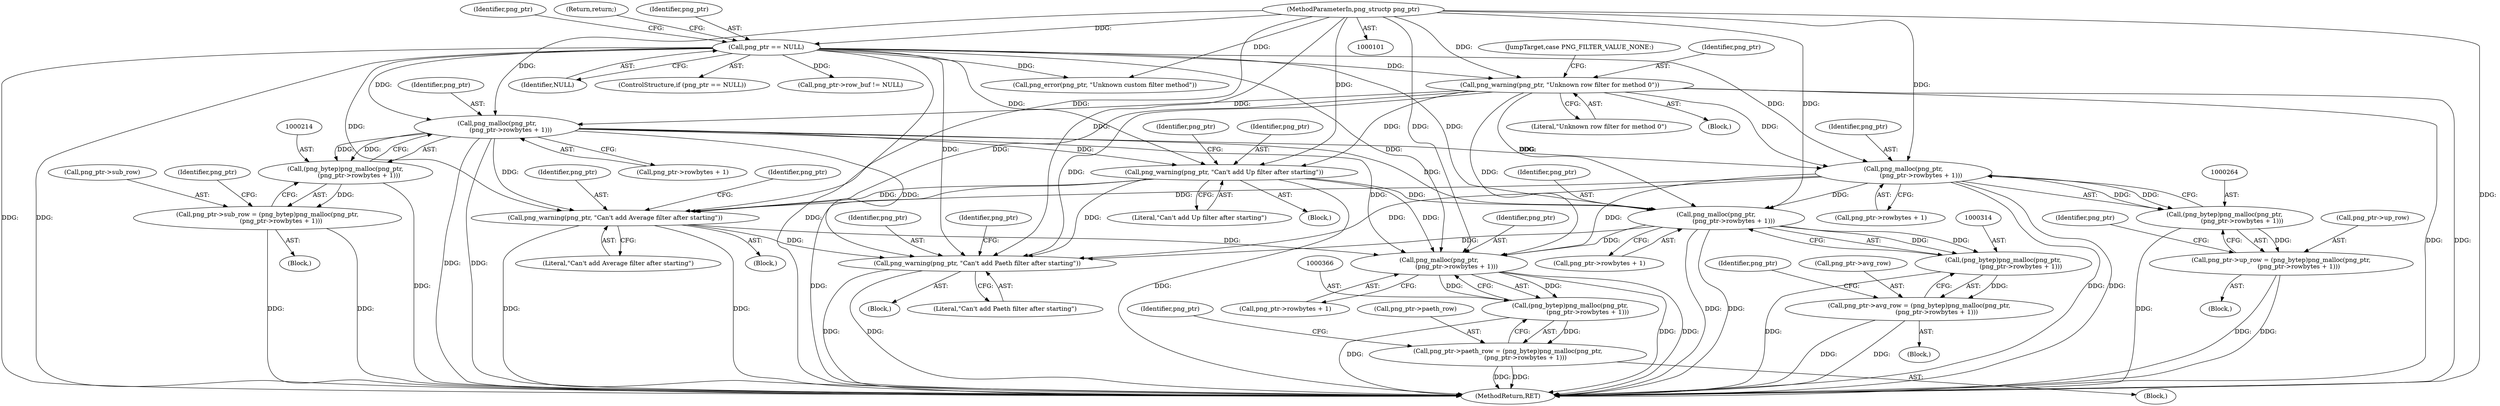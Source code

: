 digraph "0_Chrome_7f3d85b096f66870a15b37c2f40b219b2e292693_25@API" {
"1000215" [label="(Call,png_malloc(png_ptr,\n              (png_ptr->rowbytes + 1)))"];
"1000142" [label="(Call,png_warning(png_ptr, \"Unknown row filter for method 0\"))"];
"1000110" [label="(Call,png_ptr == NULL)"];
"1000102" [label="(MethodParameterIn,png_structp png_ptr)"];
"1000213" [label="(Call,(png_bytep)png_malloc(png_ptr,\n              (png_ptr->rowbytes + 1)))"];
"1000209" [label="(Call,png_ptr->sub_row = (png_bytep)png_malloc(png_ptr,\n              (png_ptr->rowbytes + 1)))"];
"1000249" [label="(Call,png_warning(png_ptr, \"Can't add Up filter after starting\"))"];
"1000299" [label="(Call,png_warning(png_ptr, \"Can't add Average filter after starting\"))"];
"1000349" [label="(Call,png_warning(png_ptr, \"Can't add Paeth filter after starting\"))"];
"1000367" [label="(Call,png_malloc(png_ptr,\n                  (png_ptr->rowbytes + 1)))"];
"1000365" [label="(Call,(png_bytep)png_malloc(png_ptr,\n                  (png_ptr->rowbytes + 1)))"];
"1000361" [label="(Call,png_ptr->paeth_row = (png_bytep)png_malloc(png_ptr,\n                  (png_ptr->rowbytes + 1)))"];
"1000315" [label="(Call,png_malloc(png_ptr,\n                  (png_ptr->rowbytes + 1)))"];
"1000313" [label="(Call,(png_bytep)png_malloc(png_ptr,\n                  (png_ptr->rowbytes + 1)))"];
"1000309" [label="(Call,png_ptr->avg_row = (png_bytep)png_malloc(png_ptr,\n                  (png_ptr->rowbytes + 1)))"];
"1000265" [label="(Call,png_malloc(png_ptr,\n                  (png_ptr->rowbytes + 1)))"];
"1000263" [label="(Call,(png_bytep)png_malloc(png_ptr,\n                  (png_ptr->rowbytes + 1)))"];
"1000259" [label="(Call,png_ptr->up_row = (png_bytep)png_malloc(png_ptr,\n                  (png_ptr->rowbytes + 1)))"];
"1000396" [label="(MethodReturn,RET)"];
"1000365" [label="(Call,(png_bytep)png_malloc(png_ptr,\n                  (png_ptr->rowbytes + 1)))"];
"1000369" [label="(Call,png_ptr->rowbytes + 1)"];
"1000249" [label="(Call,png_warning(png_ptr, \"Can't add Up filter after starting\"))"];
"1000354" [label="(Identifier,png_ptr)"];
"1000362" [label="(Call,png_ptr->paeth_row)"];
"1000259" [label="(Call,png_ptr->up_row = (png_bytep)png_malloc(png_ptr,\n                  (png_ptr->rowbytes + 1)))"];
"1000350" [label="(Identifier,png_ptr)"];
"1000142" [label="(Call,png_warning(png_ptr, \"Unknown row filter for method 0\"))"];
"1000138" [label="(Block,)"];
"1000315" [label="(Call,png_malloc(png_ptr,\n                  (png_ptr->rowbytes + 1)))"];
"1000110" [label="(Call,png_ptr == NULL)"];
"1000348" [label="(Block,)"];
"1000316" [label="(Identifier,png_ptr)"];
"1000265" [label="(Call,png_malloc(png_ptr,\n                  (png_ptr->rowbytes + 1)))"];
"1000118" [label="(Identifier,png_ptr)"];
"1000251" [label="(Literal,\"Can't add Up filter after starting\")"];
"1000325" [label="(Identifier,png_ptr)"];
"1000267" [label="(Call,png_ptr->rowbytes + 1)"];
"1000300" [label="(Identifier,png_ptr)"];
"1000301" [label="(Literal,\"Can't add Average filter after starting\")"];
"1000266" [label="(Identifier,png_ptr)"];
"1000258" [label="(Block,)"];
"1000308" [label="(Block,)"];
"1000113" [label="(Return,return;)"];
"1000317" [label="(Call,png_ptr->rowbytes + 1)"];
"1000216" [label="(Identifier,png_ptr)"];
"1000254" [label="(Identifier,png_ptr)"];
"1000351" [label="(Literal,\"Can't add Paeth filter after starting\")"];
"1000111" [label="(Identifier,png_ptr)"];
"1000349" [label="(Call,png_warning(png_ptr, \"Can't add Paeth filter after starting\"))"];
"1000209" [label="(Call,png_ptr->sub_row = (png_bytep)png_malloc(png_ptr,\n              (png_ptr->rowbytes + 1)))"];
"1000275" [label="(Identifier,png_ptr)"];
"1000377" [label="(Identifier,png_ptr)"];
"1000112" [label="(Identifier,NULL)"];
"1000310" [label="(Call,png_ptr->avg_row)"];
"1000260" [label="(Call,png_ptr->up_row)"];
"1000309" [label="(Call,png_ptr->avg_row = (png_bytep)png_malloc(png_ptr,\n                  (png_ptr->rowbytes + 1)))"];
"1000313" [label="(Call,(png_bytep)png_malloc(png_ptr,\n                  (png_ptr->rowbytes + 1)))"];
"1000145" [label="(JumpTarget,case PNG_FILTER_VALUE_NONE:)"];
"1000298" [label="(Block,)"];
"1000367" [label="(Call,png_malloc(png_ptr,\n                  (png_ptr->rowbytes + 1)))"];
"1000102" [label="(MethodParameterIn,png_structp png_ptr)"];
"1000225" [label="(Identifier,png_ptr)"];
"1000304" [label="(Identifier,png_ptr)"];
"1000368" [label="(Identifier,png_ptr)"];
"1000263" [label="(Call,(png_bytep)png_malloc(png_ptr,\n                  (png_ptr->rowbytes + 1)))"];
"1000248" [label="(Block,)"];
"1000360" [label="(Block,)"];
"1000393" [label="(Call,png_error(png_ptr, \"Unknown custom filter method\"))"];
"1000217" [label="(Call,png_ptr->rowbytes + 1)"];
"1000143" [label="(Identifier,png_ptr)"];
"1000250" [label="(Identifier,png_ptr)"];
"1000208" [label="(Block,)"];
"1000299" [label="(Call,png_warning(png_ptr, \"Can't add Average filter after starting\"))"];
"1000361" [label="(Call,png_ptr->paeth_row = (png_bytep)png_malloc(png_ptr,\n                  (png_ptr->rowbytes + 1)))"];
"1000213" [label="(Call,(png_bytep)png_malloc(png_ptr,\n              (png_ptr->rowbytes + 1)))"];
"1000109" [label="(ControlStructure,if (png_ptr == NULL))"];
"1000190" [label="(Call,png_ptr->row_buf != NULL)"];
"1000210" [label="(Call,png_ptr->sub_row)"];
"1000215" [label="(Call,png_malloc(png_ptr,\n              (png_ptr->rowbytes + 1)))"];
"1000144" [label="(Literal,\"Unknown row filter for method 0\")"];
"1000215" -> "1000213"  [label="AST: "];
"1000215" -> "1000217"  [label="CFG: "];
"1000216" -> "1000215"  [label="AST: "];
"1000217" -> "1000215"  [label="AST: "];
"1000213" -> "1000215"  [label="CFG: "];
"1000215" -> "1000396"  [label="DDG: "];
"1000215" -> "1000396"  [label="DDG: "];
"1000215" -> "1000213"  [label="DDG: "];
"1000215" -> "1000213"  [label="DDG: "];
"1000142" -> "1000215"  [label="DDG: "];
"1000110" -> "1000215"  [label="DDG: "];
"1000102" -> "1000215"  [label="DDG: "];
"1000215" -> "1000249"  [label="DDG: "];
"1000215" -> "1000265"  [label="DDG: "];
"1000215" -> "1000299"  [label="DDG: "];
"1000215" -> "1000315"  [label="DDG: "];
"1000215" -> "1000349"  [label="DDG: "];
"1000215" -> "1000367"  [label="DDG: "];
"1000142" -> "1000138"  [label="AST: "];
"1000142" -> "1000144"  [label="CFG: "];
"1000143" -> "1000142"  [label="AST: "];
"1000144" -> "1000142"  [label="AST: "];
"1000145" -> "1000142"  [label="CFG: "];
"1000142" -> "1000396"  [label="DDG: "];
"1000142" -> "1000396"  [label="DDG: "];
"1000110" -> "1000142"  [label="DDG: "];
"1000102" -> "1000142"  [label="DDG: "];
"1000142" -> "1000249"  [label="DDG: "];
"1000142" -> "1000265"  [label="DDG: "];
"1000142" -> "1000299"  [label="DDG: "];
"1000142" -> "1000315"  [label="DDG: "];
"1000142" -> "1000349"  [label="DDG: "];
"1000142" -> "1000367"  [label="DDG: "];
"1000110" -> "1000109"  [label="AST: "];
"1000110" -> "1000112"  [label="CFG: "];
"1000111" -> "1000110"  [label="AST: "];
"1000112" -> "1000110"  [label="AST: "];
"1000113" -> "1000110"  [label="CFG: "];
"1000118" -> "1000110"  [label="CFG: "];
"1000110" -> "1000396"  [label="DDG: "];
"1000110" -> "1000396"  [label="DDG: "];
"1000110" -> "1000396"  [label="DDG: "];
"1000102" -> "1000110"  [label="DDG: "];
"1000110" -> "1000190"  [label="DDG: "];
"1000110" -> "1000249"  [label="DDG: "];
"1000110" -> "1000265"  [label="DDG: "];
"1000110" -> "1000299"  [label="DDG: "];
"1000110" -> "1000315"  [label="DDG: "];
"1000110" -> "1000349"  [label="DDG: "];
"1000110" -> "1000367"  [label="DDG: "];
"1000110" -> "1000393"  [label="DDG: "];
"1000102" -> "1000101"  [label="AST: "];
"1000102" -> "1000396"  [label="DDG: "];
"1000102" -> "1000249"  [label="DDG: "];
"1000102" -> "1000265"  [label="DDG: "];
"1000102" -> "1000299"  [label="DDG: "];
"1000102" -> "1000315"  [label="DDG: "];
"1000102" -> "1000349"  [label="DDG: "];
"1000102" -> "1000367"  [label="DDG: "];
"1000102" -> "1000393"  [label="DDG: "];
"1000213" -> "1000209"  [label="AST: "];
"1000214" -> "1000213"  [label="AST: "];
"1000209" -> "1000213"  [label="CFG: "];
"1000213" -> "1000396"  [label="DDG: "];
"1000213" -> "1000209"  [label="DDG: "];
"1000209" -> "1000208"  [label="AST: "];
"1000210" -> "1000209"  [label="AST: "];
"1000225" -> "1000209"  [label="CFG: "];
"1000209" -> "1000396"  [label="DDG: "];
"1000209" -> "1000396"  [label="DDG: "];
"1000249" -> "1000248"  [label="AST: "];
"1000249" -> "1000251"  [label="CFG: "];
"1000250" -> "1000249"  [label="AST: "];
"1000251" -> "1000249"  [label="AST: "];
"1000254" -> "1000249"  [label="CFG: "];
"1000249" -> "1000396"  [label="DDG: "];
"1000249" -> "1000396"  [label="DDG: "];
"1000249" -> "1000299"  [label="DDG: "];
"1000249" -> "1000315"  [label="DDG: "];
"1000249" -> "1000349"  [label="DDG: "];
"1000249" -> "1000367"  [label="DDG: "];
"1000299" -> "1000298"  [label="AST: "];
"1000299" -> "1000301"  [label="CFG: "];
"1000300" -> "1000299"  [label="AST: "];
"1000301" -> "1000299"  [label="AST: "];
"1000304" -> "1000299"  [label="CFG: "];
"1000299" -> "1000396"  [label="DDG: "];
"1000299" -> "1000396"  [label="DDG: "];
"1000265" -> "1000299"  [label="DDG: "];
"1000299" -> "1000349"  [label="DDG: "];
"1000299" -> "1000367"  [label="DDG: "];
"1000349" -> "1000348"  [label="AST: "];
"1000349" -> "1000351"  [label="CFG: "];
"1000350" -> "1000349"  [label="AST: "];
"1000351" -> "1000349"  [label="AST: "];
"1000354" -> "1000349"  [label="CFG: "];
"1000349" -> "1000396"  [label="DDG: "];
"1000349" -> "1000396"  [label="DDG: "];
"1000315" -> "1000349"  [label="DDG: "];
"1000265" -> "1000349"  [label="DDG: "];
"1000367" -> "1000365"  [label="AST: "];
"1000367" -> "1000369"  [label="CFG: "];
"1000368" -> "1000367"  [label="AST: "];
"1000369" -> "1000367"  [label="AST: "];
"1000365" -> "1000367"  [label="CFG: "];
"1000367" -> "1000396"  [label="DDG: "];
"1000367" -> "1000396"  [label="DDG: "];
"1000367" -> "1000365"  [label="DDG: "];
"1000367" -> "1000365"  [label="DDG: "];
"1000315" -> "1000367"  [label="DDG: "];
"1000265" -> "1000367"  [label="DDG: "];
"1000365" -> "1000361"  [label="AST: "];
"1000366" -> "1000365"  [label="AST: "];
"1000361" -> "1000365"  [label="CFG: "];
"1000365" -> "1000396"  [label="DDG: "];
"1000365" -> "1000361"  [label="DDG: "];
"1000361" -> "1000360"  [label="AST: "];
"1000362" -> "1000361"  [label="AST: "];
"1000377" -> "1000361"  [label="CFG: "];
"1000361" -> "1000396"  [label="DDG: "];
"1000361" -> "1000396"  [label="DDG: "];
"1000315" -> "1000313"  [label="AST: "];
"1000315" -> "1000317"  [label="CFG: "];
"1000316" -> "1000315"  [label="AST: "];
"1000317" -> "1000315"  [label="AST: "];
"1000313" -> "1000315"  [label="CFG: "];
"1000315" -> "1000396"  [label="DDG: "];
"1000315" -> "1000396"  [label="DDG: "];
"1000315" -> "1000313"  [label="DDG: "];
"1000315" -> "1000313"  [label="DDG: "];
"1000265" -> "1000315"  [label="DDG: "];
"1000313" -> "1000309"  [label="AST: "];
"1000314" -> "1000313"  [label="AST: "];
"1000309" -> "1000313"  [label="CFG: "];
"1000313" -> "1000396"  [label="DDG: "];
"1000313" -> "1000309"  [label="DDG: "];
"1000309" -> "1000308"  [label="AST: "];
"1000310" -> "1000309"  [label="AST: "];
"1000325" -> "1000309"  [label="CFG: "];
"1000309" -> "1000396"  [label="DDG: "];
"1000309" -> "1000396"  [label="DDG: "];
"1000265" -> "1000263"  [label="AST: "];
"1000265" -> "1000267"  [label="CFG: "];
"1000266" -> "1000265"  [label="AST: "];
"1000267" -> "1000265"  [label="AST: "];
"1000263" -> "1000265"  [label="CFG: "];
"1000265" -> "1000396"  [label="DDG: "];
"1000265" -> "1000396"  [label="DDG: "];
"1000265" -> "1000263"  [label="DDG: "];
"1000265" -> "1000263"  [label="DDG: "];
"1000263" -> "1000259"  [label="AST: "];
"1000264" -> "1000263"  [label="AST: "];
"1000259" -> "1000263"  [label="CFG: "];
"1000263" -> "1000396"  [label="DDG: "];
"1000263" -> "1000259"  [label="DDG: "];
"1000259" -> "1000258"  [label="AST: "];
"1000260" -> "1000259"  [label="AST: "];
"1000275" -> "1000259"  [label="CFG: "];
"1000259" -> "1000396"  [label="DDG: "];
"1000259" -> "1000396"  [label="DDG: "];
}
